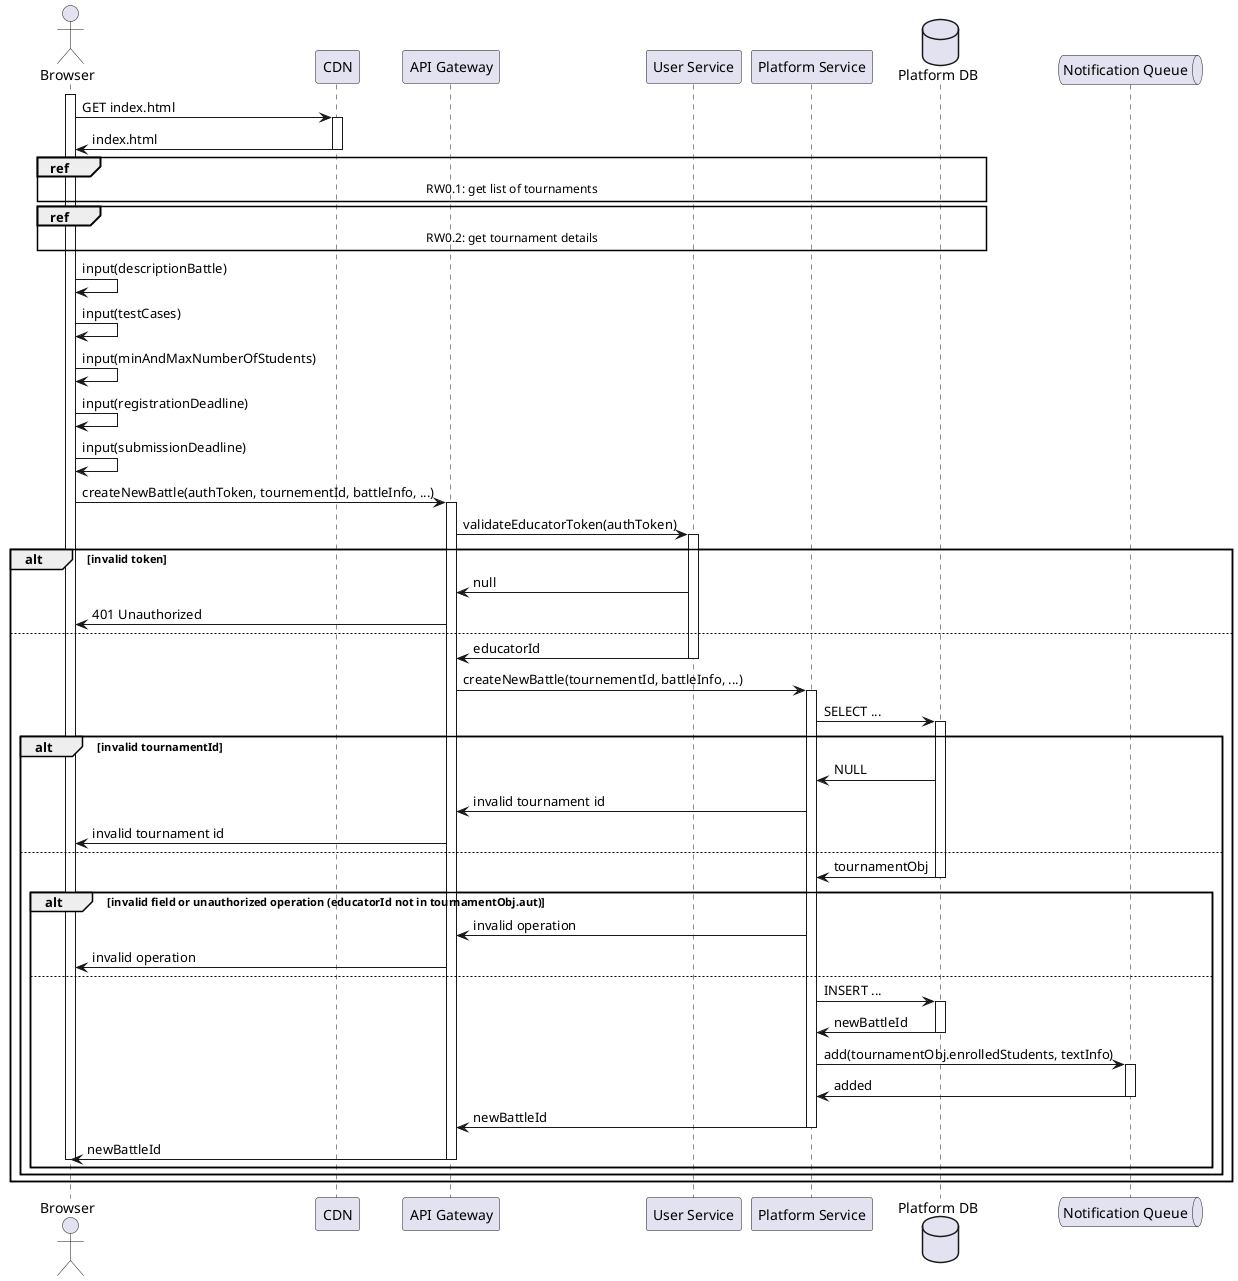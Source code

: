 @startuml RW3 - Educator creates a new Battle for an Existing Tournament

actor Browser
participant CDN
participant "API Gateway" as gateway
participant "User Service" as auth

participant "Platform Service" as platform
database "Platform DB" as platformDb

queue  "Notification Queue" as notificationQueue

activate Browser
Browser -> CDN ++ : GET index.html
Browser <- CDN -- : index.html

ref over Browser, gateway, auth, platform, platformDb: RW0.1: get list of tournaments
ref over Browser, gateway, auth, platform, platformDb: RW0.2: get tournament details

Browser -> Browser : input(descriptionBattle)
Browser -> Browser : input(testCases)
Browser -> Browser : input(minAndMaxNumberOfStudents)
Browser -> Browser : input(registrationDeadline)
Browser -> Browser : input(submissionDeadline)

Browser -> gateway ++ : createNewBattle(authToken, tournementId, battleInfo, ...)

gateway -> auth ++ : validateEducatorToken(authToken)
alt invalid token
    gateway <- auth : null
    Browser <- gateway : 401 Unauthorized
else
    gateway <- auth -- : educatorId
    gateway -> platform ++ : createNewBattle(tournementId, battleInfo, ...)

    platform -> platformDb ++ : SELECT ...

    alt invalid tournamentId
        platform <- platformDb : NULL
        gateway <- platform : invalid tournament id
        Browser <- gateway : invalid tournament id
    else
        platform <- platformDb -- : tournamentObj

        alt invalid field or unauthorized operation (educatorId not in tournamentObj.aut)
            gateway <- platform : invalid operation
            Browser <- gateway : invalid operation
        else
            platform -> platformDb ++ : INSERT ...
            platform <- platformDb -- : newBattleId

            platform -> notificationQueue ++ : add(tournamentObj.enrolledStudents, textInfo)
            platform <- notificationQueue --: added

            gateway <- platform -- : newBattleId
            Browser <- gateway -- : newBattleId
            deactivate Browser
        end
    end
end

@enduml